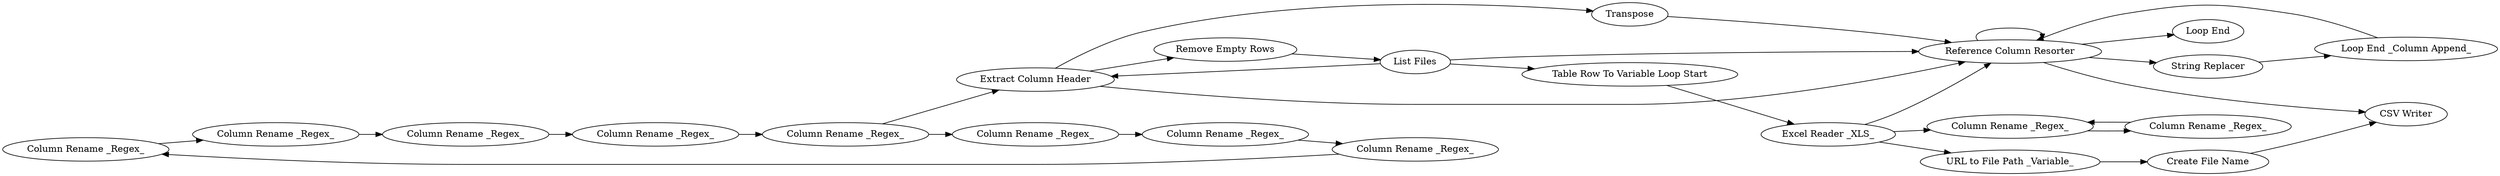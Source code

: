 digraph {
	20 -> 21
	15 -> 14
	29 -> 28
	23 -> 24
	29 -> 35
	34 -> 26
	21 -> 22
	28 -> 34
	3 -> 28
	32 -> 29
	28 -> 28
	22 -> 23
	32 -> 2
	35 -> 32
	18 -> 19
	3 -> 7
	3 -> 14
	29 -> 30
	32 -> 28
	14 -> 15
	17 -> 18
	9 -> 4
	28 -> 5
	24 -> 17
	7 -> 9
	24 -> 29
	19 -> 20
	28 -> 4
	30 -> 28
	26 -> 28
	2 -> 3
	7 [label="URL to File Path _Variable_"]
	9 [label="Create File Name"]
	18 [label="Column Rename _Regex_"]
	21 [label="Column Rename _Regex_"]
	26 [label="Loop End _Column Append_"]
	32 [label="List Files"]
	17 [label="Column Rename _Regex_"]
	3 [label="Excel Reader _XLS_"]
	19 [label="Column Rename _Regex_"]
	24 [label="Column Rename _Regex_"]
	15 [label="Column Rename _Regex_"]
	22 [label="Column Rename _Regex_"]
	28 [label="Reference Column Resorter"]
	23 [label="Column Rename _Regex_"]
	4 [label="CSV Writer"]
	14 [label="Column Rename _Regex_"]
	5 [label="Loop End"]
	20 [label="Column Rename _Regex_"]
	35 [label="Remove Empty Rows"]
	34 [label="String Replacer"]
	29 [label="Extract Column Header"]
	30 [label=Transpose]
	2 [label="Table Row To Variable Loop Start"]
	rankdir=LR
}
